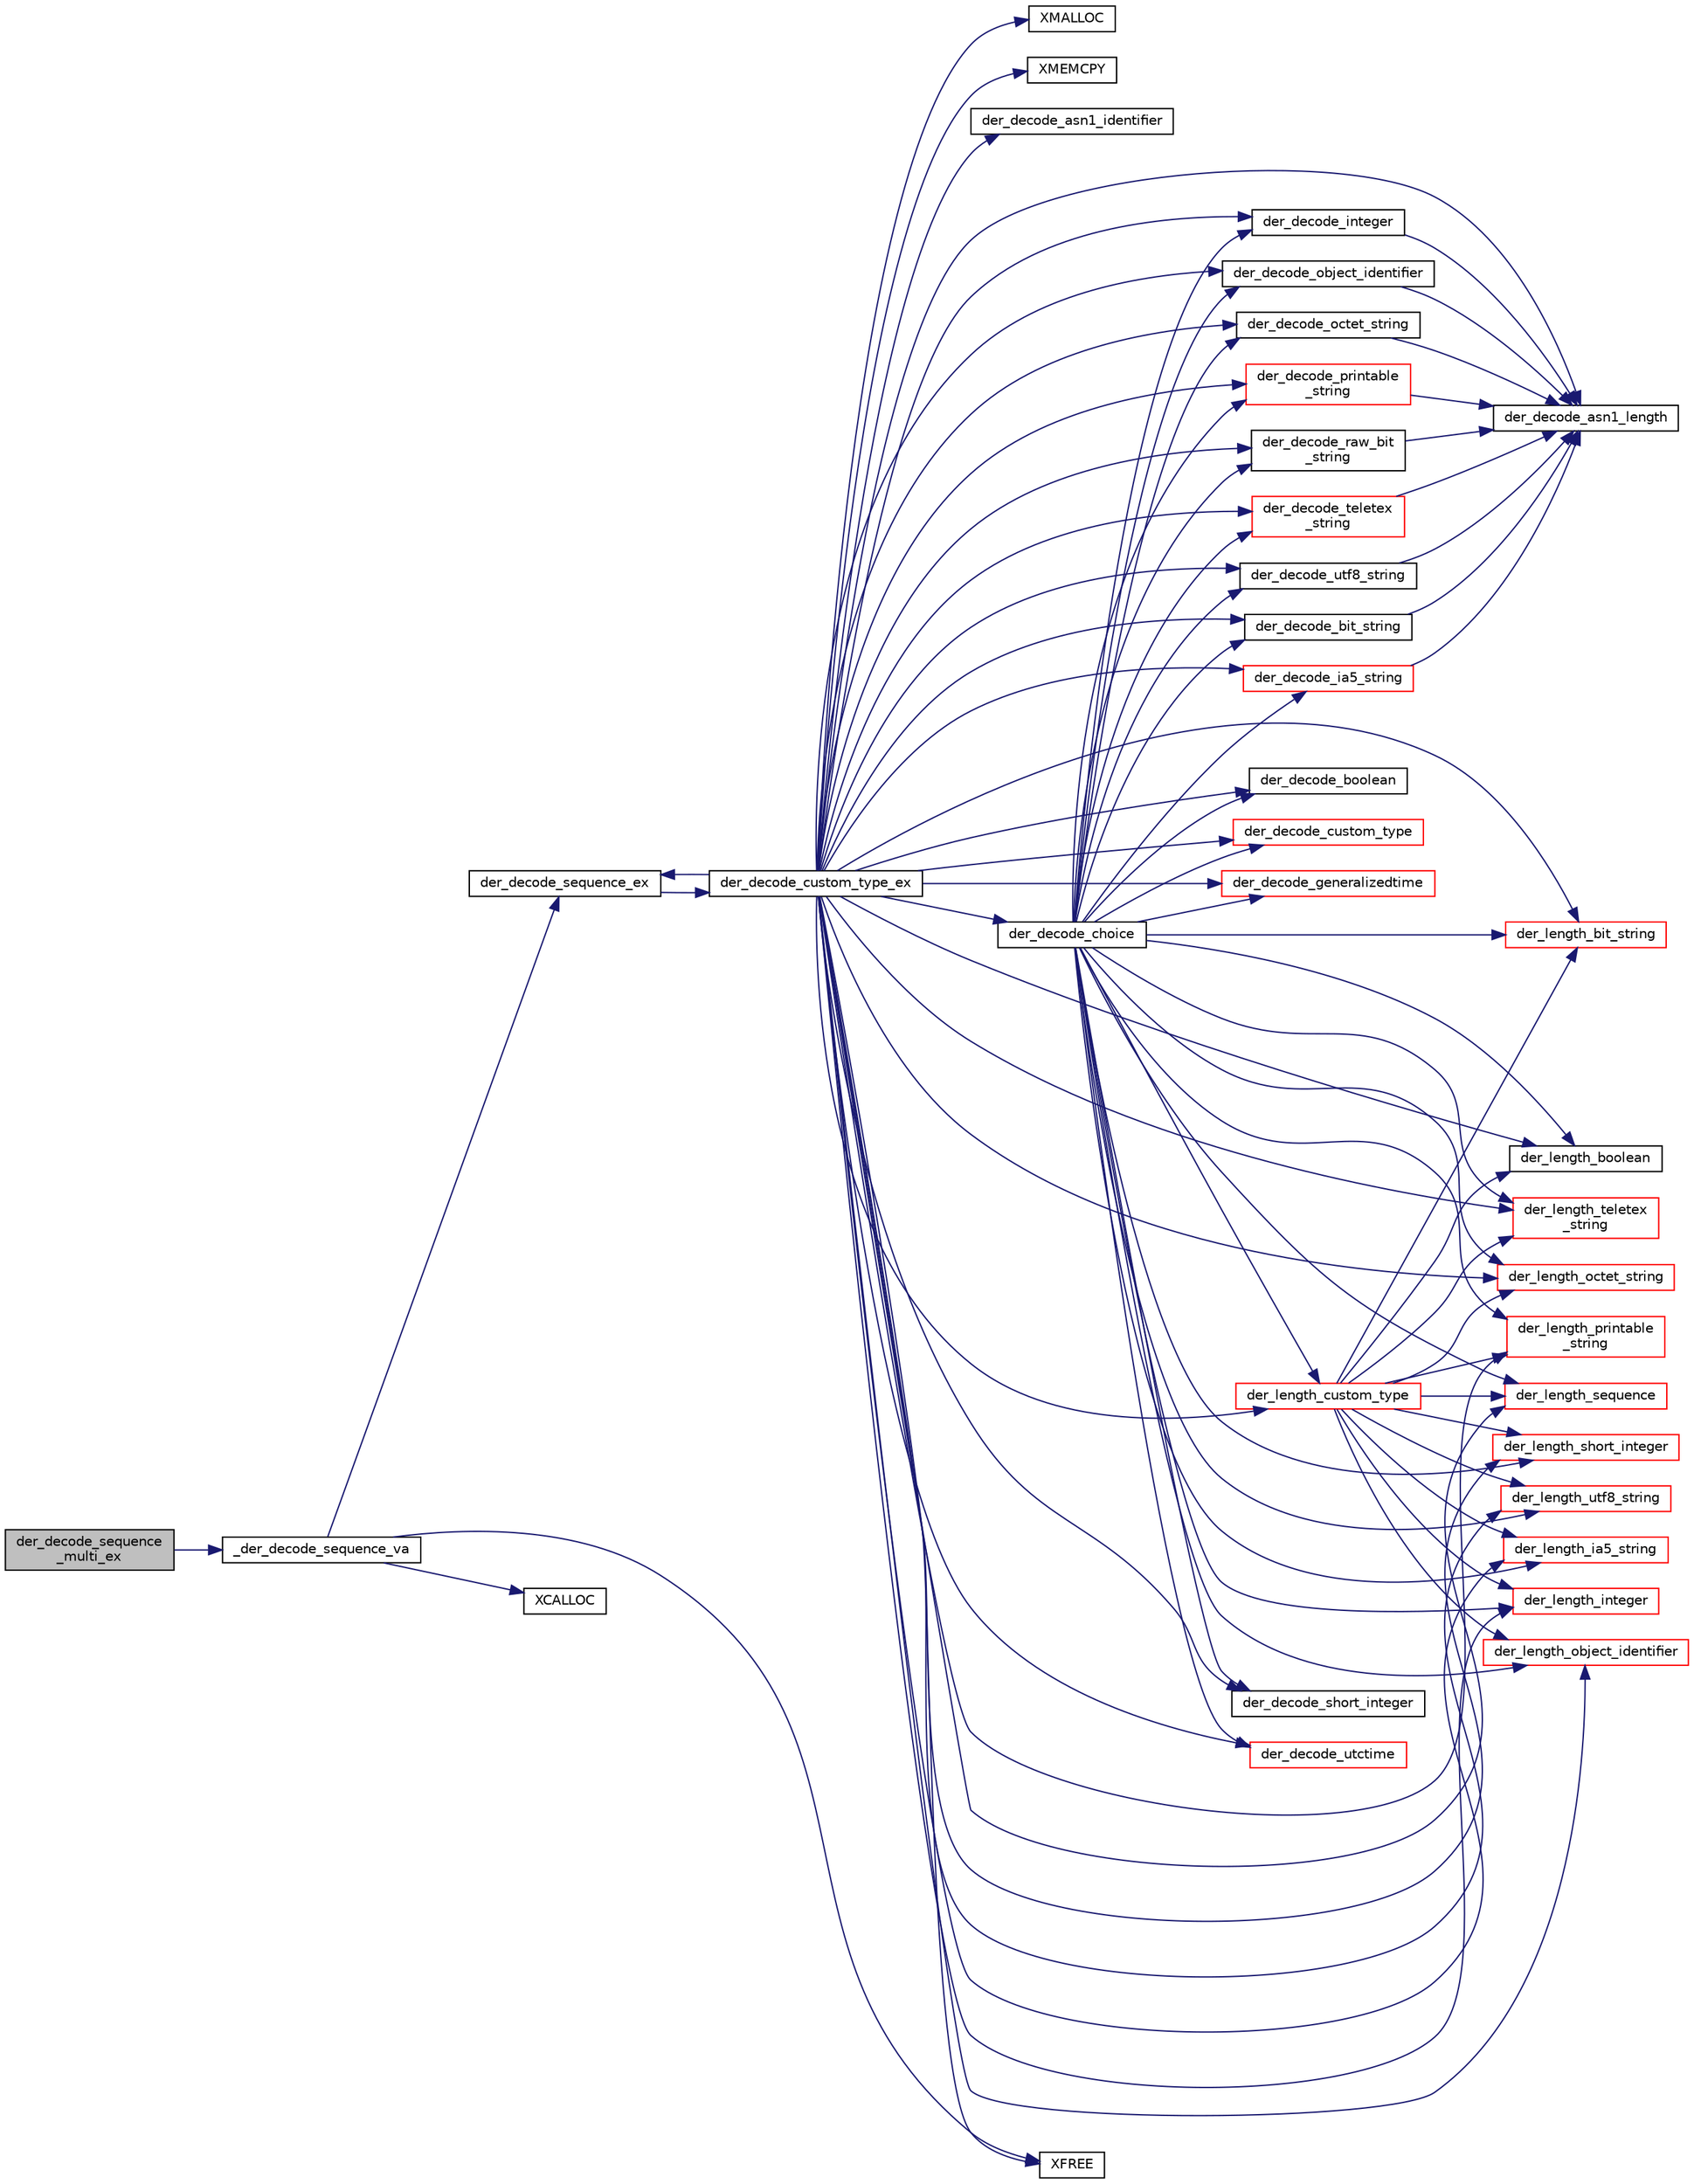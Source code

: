 digraph "der_decode_sequence_multi_ex"
{
 // LATEX_PDF_SIZE
  edge [fontname="Helvetica",fontsize="10",labelfontname="Helvetica",labelfontsize="10"];
  node [fontname="Helvetica",fontsize="10",shape=record];
  rankdir="LR";
  Node133 [label="der_decode_sequence\l_multi_ex",height=0.2,width=0.4,color="black", fillcolor="grey75", style="filled", fontcolor="black",tooltip="Decode a SEQUENCE type using a VA list."];
  Node133 -> Node134 [color="midnightblue",fontsize="10",style="solid"];
  Node134 [label="_der_decode_sequence_va",height=0.2,width=0.4,color="black", fillcolor="white", style="filled",URL="$der__decode__sequence__multi_8c.html#a1c505b541a0ed6ddcdccc8ddcef9ed9e",tooltip="Decode a SEQUENCE type using a VA list."];
  Node134 -> Node135 [color="midnightblue",fontsize="10",style="solid"];
  Node135 [label="der_decode_sequence_ex",height=0.2,width=0.4,color="black", fillcolor="white", style="filled",URL="$der__decode__sequence__ex_8c.html#a388cbc3f5c404637bc51f9dfb2d4f677",tooltip="Decode a SEQUENCE."];
  Node135 -> Node136 [color="midnightblue",fontsize="10",style="solid"];
  Node136 [label="der_decode_custom_type_ex",height=0.2,width=0.4,color="black", fillcolor="white", style="filled",URL="$tomcrypt__private_8h.html#aaa3acc13042e5d9244ac279a354775fe",tooltip="Extended-decode a Custom type."];
  Node136 -> Node137 [color="midnightblue",fontsize="10",style="solid"];
  Node137 [label="der_decode_asn1_identifier",height=0.2,width=0.4,color="black", fillcolor="white", style="filled",URL="$tomcrypt__private_8h.html#a651ad7c1f5a930476bb10b9d61555346",tooltip="Decode the ASN.1 Identifier."];
  Node136 -> Node138 [color="midnightblue",fontsize="10",style="solid"];
  Node138 [label="der_decode_asn1_length",height=0.2,width=0.4,color="black", fillcolor="white", style="filled",URL="$tomcrypt__private_8h.html#af90423764098b8876368d0984d96053a",tooltip="Decode the ASN.1 Length field."];
  Node136 -> Node139 [color="midnightblue",fontsize="10",style="solid"];
  Node139 [label="der_decode_bit_string",height=0.2,width=0.4,color="black", fillcolor="white", style="filled",URL="$der__decode__bit__string_8c.html#a0a0c371e559e6b455cc4a052d962226f",tooltip="Store a BIT STRING."];
  Node139 -> Node138 [color="midnightblue",fontsize="10",style="solid"];
  Node136 -> Node140 [color="midnightblue",fontsize="10",style="solid"];
  Node140 [label="der_decode_boolean",height=0.2,width=0.4,color="black", fillcolor="white", style="filled",URL="$der__decode__boolean_8c.html#a5c72faaf0b34b18bd92db4d95e211a9d",tooltip="Read a BOOLEAN."];
  Node136 -> Node141 [color="midnightblue",fontsize="10",style="solid"];
  Node141 [label="der_decode_choice",height=0.2,width=0.4,color="black", fillcolor="white", style="filled",URL="$der__decode__choice_8c.html#abbc3f8406cbf0c2d75b1c801192dcad4",tooltip="Decode a CHOICE."];
  Node141 -> Node139 [color="midnightblue",fontsize="10",style="solid"];
  Node141 -> Node140 [color="midnightblue",fontsize="10",style="solid"];
  Node141 -> Node142 [color="midnightblue",fontsize="10",style="solid"];
  Node142 [label="der_decode_custom_type",height=0.2,width=0.4,color="red", fillcolor="white", style="filled",URL="$der__decode__custom__type_8c.html#a698f6c64586707819ebd6f90a14264e8",tooltip="Decode a Custom type."];
  Node141 -> Node144 [color="midnightblue",fontsize="10",style="solid"];
  Node144 [label="der_decode_generalizedtime",height=0.2,width=0.4,color="red", fillcolor="white", style="filled",URL="$der__decode__generalizedtime_8c.html#acca5d83c0dcc2bc67d724318132f66e1",tooltip="Decodes a Generalized time structure in DER format (reads all 6 valid encoding formats)"];
  Node141 -> Node147 [color="midnightblue",fontsize="10",style="solid"];
  Node147 [label="der_decode_ia5_string",height=0.2,width=0.4,color="red", fillcolor="white", style="filled",URL="$der__decode__ia5__string_8c.html#ac2868573a2a8857a8463337d8411fe79",tooltip="Store a IA5 STRING."];
  Node147 -> Node138 [color="midnightblue",fontsize="10",style="solid"];
  Node141 -> Node148 [color="midnightblue",fontsize="10",style="solid"];
  Node148 [label="der_decode_integer",height=0.2,width=0.4,color="black", fillcolor="white", style="filled",URL="$der__decode__integer_8c.html#ac5b0a7020165ada29ba6278fe128599d",tooltip="Read a mp_int integer."];
  Node148 -> Node138 [color="midnightblue",fontsize="10",style="solid"];
  Node141 -> Node149 [color="midnightblue",fontsize="10",style="solid"];
  Node149 [label="der_decode_object_identifier",height=0.2,width=0.4,color="black", fillcolor="white", style="filled",URL="$der__decode__object__identifier_8c.html#aee91111fe2b92dca6c83e6c7de36be8f",tooltip="Decode OID data and store the array of integers in words."];
  Node149 -> Node138 [color="midnightblue",fontsize="10",style="solid"];
  Node141 -> Node150 [color="midnightblue",fontsize="10",style="solid"];
  Node150 [label="der_decode_octet_string",height=0.2,width=0.4,color="black", fillcolor="white", style="filled",URL="$der__decode__octet__string_8c.html#af315ce6a951697ede7ec4c9716b5b20b",tooltip="Store a OCTET STRING."];
  Node150 -> Node138 [color="midnightblue",fontsize="10",style="solid"];
  Node141 -> Node151 [color="midnightblue",fontsize="10",style="solid"];
  Node151 [label="der_decode_printable\l_string",height=0.2,width=0.4,color="red", fillcolor="white", style="filled",URL="$der__decode__printable__string_8c.html#a0967e5db58c3ce6b0971b5c5097c0d9f",tooltip="Store a printable STRING."];
  Node151 -> Node138 [color="midnightblue",fontsize="10",style="solid"];
  Node141 -> Node153 [color="midnightblue",fontsize="10",style="solid"];
  Node153 [label="der_decode_raw_bit\l_string",height=0.2,width=0.4,color="black", fillcolor="white", style="filled",URL="$der__decode__raw__bit__string_8c.html#a4e8241401c8f49b3b2dbadd1b8e0eee0",tooltip="Store a BIT STRING."];
  Node153 -> Node138 [color="midnightblue",fontsize="10",style="solid"];
  Node141 -> Node154 [color="midnightblue",fontsize="10",style="solid"];
  Node154 [label="der_decode_short_integer",height=0.2,width=0.4,color="black", fillcolor="white", style="filled",URL="$der__decode__short__integer_8c.html#a1f8c5c4ead2ebe96a1a852329c62154c",tooltip="Read a short integer."];
  Node141 -> Node155 [color="midnightblue",fontsize="10",style="solid"];
  Node155 [label="der_decode_teletex\l_string",height=0.2,width=0.4,color="red", fillcolor="white", style="filled",URL="$der__decode__teletex__string_8c.html#a926dc4d05a1a0243569ea85ff85901b6",tooltip="Store a teletex STRING."];
  Node155 -> Node138 [color="midnightblue",fontsize="10",style="solid"];
  Node141 -> Node157 [color="midnightblue",fontsize="10",style="solid"];
  Node157 [label="der_decode_utctime",height=0.2,width=0.4,color="red", fillcolor="white", style="filled",URL="$der__decode__utctime_8c.html#a228dad2e418af24965b9b16188d61aac",tooltip="Decodes a UTC time structure in DER format (reads all 6 valid encoding formats)"];
  Node141 -> Node158 [color="midnightblue",fontsize="10",style="solid"];
  Node158 [label="der_decode_utf8_string",height=0.2,width=0.4,color="black", fillcolor="white", style="filled",URL="$der__decode__utf8__string_8c.html#afc867f0f02273fac931669abded4cbb3",tooltip="Store a UTF8 STRING."];
  Node158 -> Node138 [color="midnightblue",fontsize="10",style="solid"];
  Node141 -> Node159 [color="midnightblue",fontsize="10",style="solid"];
  Node159 [label="der_length_bit_string",height=0.2,width=0.4,color="red", fillcolor="white", style="filled",URL="$der__length__bit__string_8c.html#a73416248e2f93535d54603567acc9cfd",tooltip="Gets length of DER encoding of BIT STRING."];
  Node141 -> Node162 [color="midnightblue",fontsize="10",style="solid"];
  Node162 [label="der_length_boolean",height=0.2,width=0.4,color="black", fillcolor="white", style="filled",URL="$der__length__boolean_8c.html#aa90c23682da0279cbe55ea64b2c3e381",tooltip="Gets length of DER encoding of a BOOLEAN."];
  Node141 -> Node163 [color="midnightblue",fontsize="10",style="solid"];
  Node163 [label="der_length_custom_type",height=0.2,width=0.4,color="red", fillcolor="white", style="filled",URL="$der__length__custom__type_8c.html#aff691792e4f0be46252fad3b9aa4955c",tooltip="Get the length of a DER custom type."];
  Node163 -> Node159 [color="midnightblue",fontsize="10",style="solid"];
  Node163 -> Node162 [color="midnightblue",fontsize="10",style="solid"];
  Node163 -> Node167 [color="midnightblue",fontsize="10",style="solid"];
  Node167 [label="der_length_ia5_string",height=0.2,width=0.4,color="red", fillcolor="white", style="filled",URL="$der__length__ia5__string_8c.html#a37e6cf2c534040fe726a760956eade04",tooltip="Gets length of DER encoding of IA5 STRING."];
  Node163 -> Node169 [color="midnightblue",fontsize="10",style="solid"];
  Node169 [label="der_length_integer",height=0.2,width=0.4,color="red", fillcolor="white", style="filled",URL="$der__length__integer_8c.html#af27dfc46ec4a482af05a2265a9d31ca3",tooltip="Gets length of DER encoding of num."];
  Node163 -> Node170 [color="midnightblue",fontsize="10",style="solid"];
  Node170 [label="der_length_object_identifier",height=0.2,width=0.4,color="red", fillcolor="white", style="filled",URL="$der__length__object__identifier_8c.html#ae1fe5b2cd3f20a693cc571a2a8fc9af0",tooltip="Gets length of DER encoding of Object Identifier."];
  Node163 -> Node172 [color="midnightblue",fontsize="10",style="solid"];
  Node172 [label="der_length_octet_string",height=0.2,width=0.4,color="red", fillcolor="white", style="filled",URL="$der__length__octet__string_8c.html#a65b2f3065d3f51608a1dfa3b284a74df",tooltip="Gets length of DER encoding of OCTET STRING."];
  Node163 -> Node173 [color="midnightblue",fontsize="10",style="solid"];
  Node173 [label="der_length_printable\l_string",height=0.2,width=0.4,color="red", fillcolor="white", style="filled",URL="$der__length__printable__string_8c.html#ac206210b58e1bac2342a80d26bd802db",tooltip="Gets length of DER encoding of Printable STRING."];
  Node163 -> Node175 [color="midnightblue",fontsize="10",style="solid"];
  Node175 [label="der_length_sequence",height=0.2,width=0.4,color="red", fillcolor="white", style="filled",URL="$der__length__sequence_8c.html#a46c60ff7d1e17a527913809bffe41546",tooltip="Get the length of a DER sequence."];
  Node163 -> Node177 [color="midnightblue",fontsize="10",style="solid"];
  Node177 [label="der_length_short_integer",height=0.2,width=0.4,color="red", fillcolor="white", style="filled",URL="$der__length__short__integer_8c.html#aa3bac08094cc8142ac313d818cf73fb0",tooltip="Gets length of DER encoding of num."];
  Node163 -> Node178 [color="midnightblue",fontsize="10",style="solid"];
  Node178 [label="der_length_teletex\l_string",height=0.2,width=0.4,color="red", fillcolor="white", style="filled",URL="$der__length__teletex__string_8c.html#a2b3c8aa9d2c26839f9100fdc0286cd93",tooltip="Gets length of DER encoding of teletex STRING."];
  Node163 -> Node181 [color="midnightblue",fontsize="10",style="solid"];
  Node181 [label="der_length_utf8_string",height=0.2,width=0.4,color="red", fillcolor="white", style="filled",URL="$der__length__utf8__string_8c.html#aa8b54979c2261c4d703c9464e0bb14c1",tooltip="Gets length of DER encoding of UTF8 STRING."];
  Node141 -> Node167 [color="midnightblue",fontsize="10",style="solid"];
  Node141 -> Node169 [color="midnightblue",fontsize="10",style="solid"];
  Node141 -> Node170 [color="midnightblue",fontsize="10",style="solid"];
  Node141 -> Node172 [color="midnightblue",fontsize="10",style="solid"];
  Node141 -> Node173 [color="midnightblue",fontsize="10",style="solid"];
  Node141 -> Node175 [color="midnightblue",fontsize="10",style="solid"];
  Node141 -> Node177 [color="midnightblue",fontsize="10",style="solid"];
  Node141 -> Node178 [color="midnightblue",fontsize="10",style="solid"];
  Node141 -> Node181 [color="midnightblue",fontsize="10",style="solid"];
  Node136 -> Node142 [color="midnightblue",fontsize="10",style="solid"];
  Node136 -> Node144 [color="midnightblue",fontsize="10",style="solid"];
  Node136 -> Node147 [color="midnightblue",fontsize="10",style="solid"];
  Node136 -> Node148 [color="midnightblue",fontsize="10",style="solid"];
  Node136 -> Node149 [color="midnightblue",fontsize="10",style="solid"];
  Node136 -> Node150 [color="midnightblue",fontsize="10",style="solid"];
  Node136 -> Node151 [color="midnightblue",fontsize="10",style="solid"];
  Node136 -> Node153 [color="midnightblue",fontsize="10",style="solid"];
  Node136 -> Node135 [color="midnightblue",fontsize="10",style="solid"];
  Node136 -> Node154 [color="midnightblue",fontsize="10",style="solid"];
  Node136 -> Node155 [color="midnightblue",fontsize="10",style="solid"];
  Node136 -> Node157 [color="midnightblue",fontsize="10",style="solid"];
  Node136 -> Node158 [color="midnightblue",fontsize="10",style="solid"];
  Node136 -> Node159 [color="midnightblue",fontsize="10",style="solid"];
  Node136 -> Node162 [color="midnightblue",fontsize="10",style="solid"];
  Node136 -> Node163 [color="midnightblue",fontsize="10",style="solid"];
  Node136 -> Node167 [color="midnightblue",fontsize="10",style="solid"];
  Node136 -> Node169 [color="midnightblue",fontsize="10",style="solid"];
  Node136 -> Node170 [color="midnightblue",fontsize="10",style="solid"];
  Node136 -> Node172 [color="midnightblue",fontsize="10",style="solid"];
  Node136 -> Node173 [color="midnightblue",fontsize="10",style="solid"];
  Node136 -> Node175 [color="midnightblue",fontsize="10",style="solid"];
  Node136 -> Node177 [color="midnightblue",fontsize="10",style="solid"];
  Node136 -> Node178 [color="midnightblue",fontsize="10",style="solid"];
  Node136 -> Node181 [color="midnightblue",fontsize="10",style="solid"];
  Node136 -> Node184 [color="midnightblue",fontsize="10",style="solid"];
  Node184 [label="XFREE",height=0.2,width=0.4,color="black", fillcolor="white", style="filled",URL="$tomcrypt__cfg_8h.html#a260d66fc0690e0502cf3bfe7b5244b75",tooltip=" "];
  Node136 -> Node185 [color="midnightblue",fontsize="10",style="solid"];
  Node185 [label="XMALLOC",height=0.2,width=0.4,color="black", fillcolor="white", style="filled",URL="$tomcrypt__cfg_8h.html#af363355f38fbaacdefacf270436ae1c9",tooltip=" "];
  Node136 -> Node186 [color="midnightblue",fontsize="10",style="solid"];
  Node186 [label="XMEMCPY",height=0.2,width=0.4,color="black", fillcolor="white", style="filled",URL="$tomcrypt__cfg_8h.html#a7691dd48d60d5fc6daf2fa7ec4c55e12",tooltip=" "];
  Node134 -> Node187 [color="midnightblue",fontsize="10",style="solid"];
  Node187 [label="XCALLOC",height=0.2,width=0.4,color="black", fillcolor="white", style="filled",URL="$tomcrypt__cfg_8h.html#a151dda14cd7acae31eaf1102b0cc0685",tooltip=" "];
  Node134 -> Node184 [color="midnightblue",fontsize="10",style="solid"];
}
